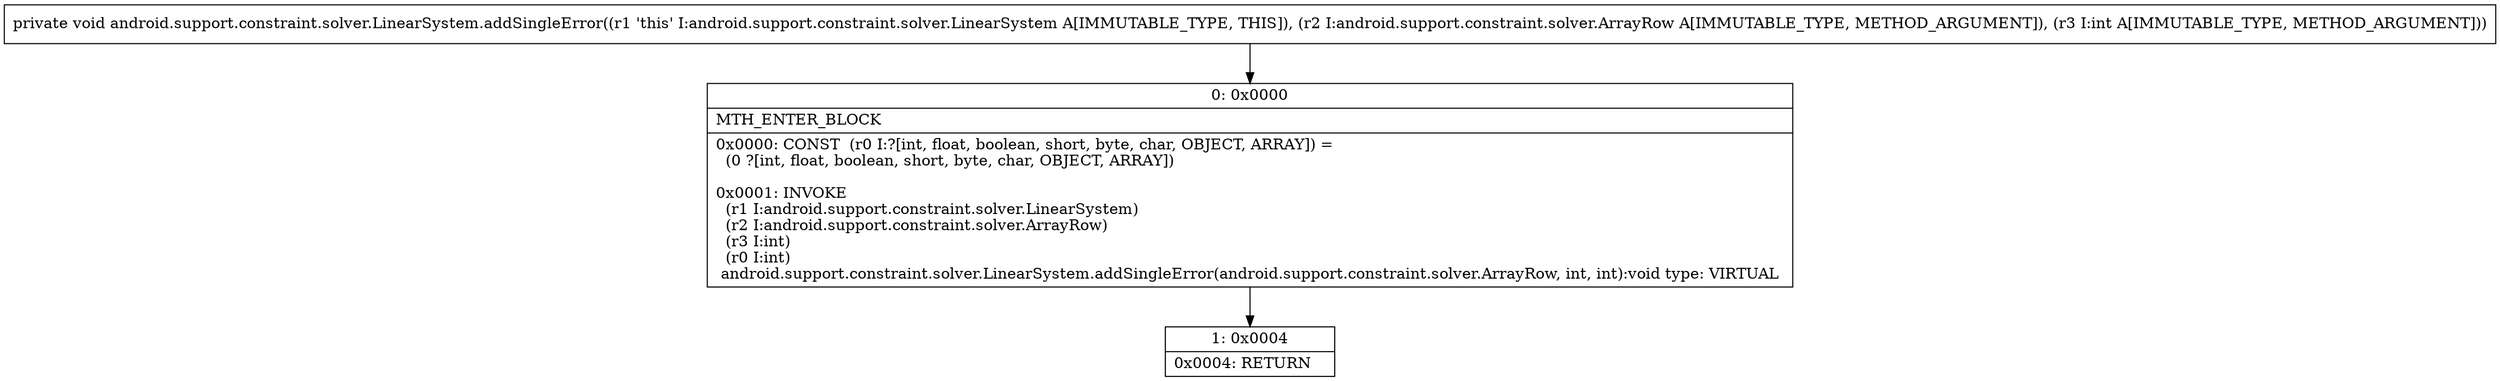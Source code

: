 digraph "CFG forandroid.support.constraint.solver.LinearSystem.addSingleError(Landroid\/support\/constraint\/solver\/ArrayRow;I)V" {
Node_0 [shape=record,label="{0\:\ 0x0000|MTH_ENTER_BLOCK\l|0x0000: CONST  (r0 I:?[int, float, boolean, short, byte, char, OBJECT, ARRAY]) = \l  (0 ?[int, float, boolean, short, byte, char, OBJECT, ARRAY])\l \l0x0001: INVOKE  \l  (r1 I:android.support.constraint.solver.LinearSystem)\l  (r2 I:android.support.constraint.solver.ArrayRow)\l  (r3 I:int)\l  (r0 I:int)\l android.support.constraint.solver.LinearSystem.addSingleError(android.support.constraint.solver.ArrayRow, int, int):void type: VIRTUAL \l}"];
Node_1 [shape=record,label="{1\:\ 0x0004|0x0004: RETURN   \l}"];
MethodNode[shape=record,label="{private void android.support.constraint.solver.LinearSystem.addSingleError((r1 'this' I:android.support.constraint.solver.LinearSystem A[IMMUTABLE_TYPE, THIS]), (r2 I:android.support.constraint.solver.ArrayRow A[IMMUTABLE_TYPE, METHOD_ARGUMENT]), (r3 I:int A[IMMUTABLE_TYPE, METHOD_ARGUMENT])) }"];
MethodNode -> Node_0;
Node_0 -> Node_1;
}

